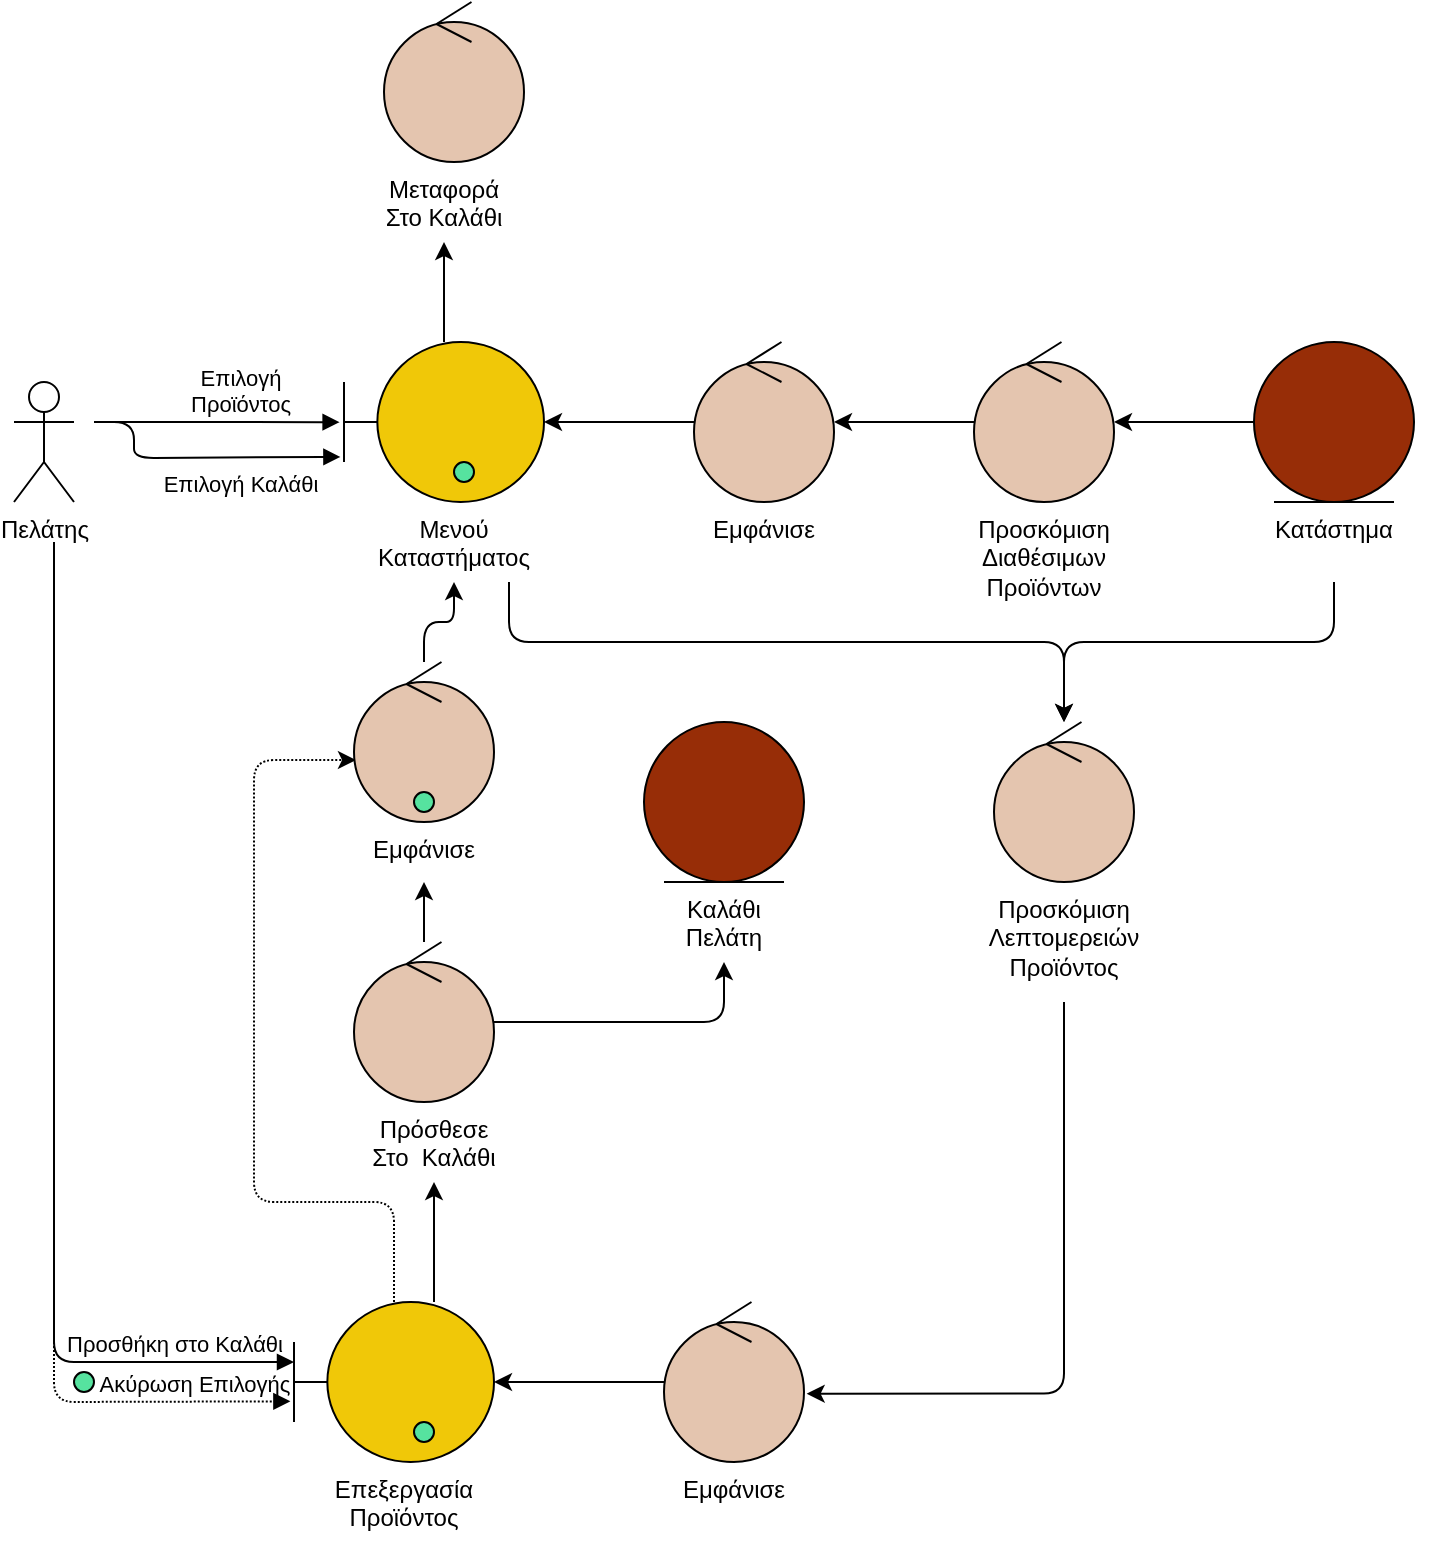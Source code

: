 <mxfile version="18.0.4"><diagram id="_NEF_zK0TXl3RWh3A6Ux" name="Page-1"><mxGraphModel dx="1736" dy="796" grid="1" gridSize="10" guides="1" tooltips="1" connect="1" arrows="1" fold="1" page="1" pageScale="1" pageWidth="850" pageHeight="1100" math="0" shadow="0"><root><mxCell id="0"/><mxCell id="1" parent="0"/><mxCell id="nQqOByOvdxTd11euckzm-689" style="edgeStyle=orthogonalEdgeStyle;rounded=0;orthogonalLoop=1;jettySize=auto;html=1;" edge="1" parent="1" source="nQqOByOvdxTd11euckzm-690" target="nQqOByOvdxTd11euckzm-692"><mxGeometry relative="1" as="geometry"/></mxCell><mxCell id="nQqOByOvdxTd11euckzm-690" value="" style="ellipse;shape=umlControl;whiteSpace=wrap;html=1;fillColor=#E4C5AF;" vertex="1" parent="1"><mxGeometry x="760" y="400" width="70" height="80" as="geometry"/></mxCell><mxCell id="nQqOByOvdxTd11euckzm-691" style="edgeStyle=orthogonalEdgeStyle;rounded=1;orthogonalLoop=1;jettySize=auto;html=1;exitX=0.75;exitY=1;exitDx=0;exitDy=0;" edge="1" parent="1" source="nQqOByOvdxTd11euckzm-716" target="nQqOByOvdxTd11euckzm-704"><mxGeometry relative="1" as="geometry"><Array as="points"><mxPoint x="668" y="550.0"/><mxPoint x="945" y="550.0"/></Array></mxGeometry></mxCell><mxCell id="nQqOByOvdxTd11euckzm-692" value="" style="shape=umlBoundary;whiteSpace=wrap;html=1;fillColor=#F0C808;" vertex="1" parent="1"><mxGeometry x="585" y="400" width="100" height="80" as="geometry"/></mxCell><mxCell id="nQqOByOvdxTd11euckzm-693" value="Επιλογή &lt;br&gt;Προϊόντος" style="html=1;verticalAlign=bottom;endArrow=block;rounded=0;entryX=-0.022;entryY=0.501;entryDx=0;entryDy=0;entryPerimeter=0;labelBackgroundColor=none;" edge="1" parent="1" target="nQqOByOvdxTd11euckzm-692"><mxGeometry x="0.189" width="80" relative="1" as="geometry"><mxPoint x="460" y="440" as="sourcePoint"/><mxPoint x="760" y="340" as="targetPoint"/><Array as="points"><mxPoint x="460" y="440"/></Array><mxPoint as="offset"/></mxGeometry></mxCell><mxCell id="nQqOByOvdxTd11euckzm-694" style="edgeStyle=orthogonalEdgeStyle;rounded=0;orthogonalLoop=1;jettySize=auto;html=1;" edge="1" parent="1" source="nQqOByOvdxTd11euckzm-695" target="nQqOByOvdxTd11euckzm-690"><mxGeometry relative="1" as="geometry"/></mxCell><mxCell id="nQqOByOvdxTd11euckzm-695" value="" style="ellipse;shape=umlControl;whiteSpace=wrap;html=1;fillColor=#E4C5AF;" vertex="1" parent="1"><mxGeometry x="900" y="400" width="70" height="80" as="geometry"/></mxCell><mxCell id="nQqOByOvdxTd11euckzm-696" style="edgeStyle=orthogonalEdgeStyle;rounded=0;orthogonalLoop=1;jettySize=auto;html=1;" edge="1" parent="1" source="nQqOByOvdxTd11euckzm-692" target="nQqOByOvdxTd11euckzm-721"><mxGeometry relative="1" as="geometry"><mxPoint x="635" y="200" as="sourcePoint"/><mxPoint x="635" y="360" as="targetPoint"/><Array as="points"><mxPoint x="635" y="390"/><mxPoint x="635" y="390"/></Array></mxGeometry></mxCell><mxCell id="nQqOByOvdxTd11euckzm-697" style="edgeStyle=orthogonalEdgeStyle;rounded=1;orthogonalLoop=1;jettySize=auto;html=1;entryX=0.5;entryY=1;entryDx=0;entryDy=0;" edge="1" parent="1" source="nQqOByOvdxTd11euckzm-699" target="nQqOByOvdxTd11euckzm-728"><mxGeometry relative="1" as="geometry"><Array as="points"><mxPoint x="630" y="870.0"/><mxPoint x="630" y="870.0"/></Array></mxGeometry></mxCell><mxCell id="nQqOByOvdxTd11euckzm-698" style="edgeStyle=orthogonalEdgeStyle;rounded=1;orthogonalLoop=1;jettySize=auto;html=1;entryX=0.014;entryY=0.613;entryDx=0;entryDy=0;entryPerimeter=0;dashed=1;dashPattern=1 1;" edge="1" parent="1" source="nQqOByOvdxTd11euckzm-699" target="nQqOByOvdxTd11euckzm-709"><mxGeometry relative="1" as="geometry"><Array as="points"><mxPoint x="610" y="830.0"/><mxPoint x="540" y="830.0"/><mxPoint x="540" y="609.0"/></Array></mxGeometry></mxCell><mxCell id="nQqOByOvdxTd11euckzm-699" value="" style="shape=umlBoundary;whiteSpace=wrap;html=1;fillColor=#F0C808;" vertex="1" parent="1"><mxGeometry x="560" y="880" width="100" height="80" as="geometry"/></mxCell><mxCell id="nQqOByOvdxTd11euckzm-700" style="edgeStyle=orthogonalEdgeStyle;rounded=0;orthogonalLoop=1;jettySize=auto;html=1;" edge="1" parent="1" source="nQqOByOvdxTd11euckzm-702" target="nQqOByOvdxTd11euckzm-695"><mxGeometry relative="1" as="geometry"/></mxCell><mxCell id="nQqOByOvdxTd11euckzm-701" style="edgeStyle=orthogonalEdgeStyle;rounded=1;orthogonalLoop=1;jettySize=auto;html=1;exitX=0.5;exitY=1;exitDx=0;exitDy=0;" edge="1" parent="1" source="nQqOByOvdxTd11euckzm-715" target="nQqOByOvdxTd11euckzm-704"><mxGeometry relative="1" as="geometry"><mxPoint x="1080" y="570.0" as="targetPoint"/><Array as="points"><mxPoint x="1080" y="550.0"/><mxPoint x="945" y="550.0"/></Array></mxGeometry></mxCell><mxCell id="nQqOByOvdxTd11euckzm-702" value="" style="ellipse;shape=umlEntity;whiteSpace=wrap;html=1;fillColor=#972D07;" vertex="1" parent="1"><mxGeometry x="1040" y="400" width="80" height="80" as="geometry"/></mxCell><mxCell id="nQqOByOvdxTd11euckzm-703" style="edgeStyle=orthogonalEdgeStyle;rounded=1;orthogonalLoop=1;jettySize=auto;html=1;entryX=1.019;entryY=0.573;entryDx=0;entryDy=0;entryPerimeter=0;" edge="1" parent="1" source="nQqOByOvdxTd11euckzm-717" target="nQqOByOvdxTd11euckzm-706"><mxGeometry relative="1" as="geometry"><mxPoint x="935" y="830.0" as="targetPoint"/><Array as="points"><mxPoint x="945" y="926.0"/></Array><mxPoint x="935" y="800.0" as="sourcePoint"/></mxGeometry></mxCell><mxCell id="nQqOByOvdxTd11euckzm-704" value="" style="ellipse;shape=umlControl;whiteSpace=wrap;html=1;fillColor=#E4C5AF;" vertex="1" parent="1"><mxGeometry x="910" y="590.0" width="70" height="80" as="geometry"/></mxCell><mxCell id="nQqOByOvdxTd11euckzm-705" style="edgeStyle=orthogonalEdgeStyle;rounded=0;orthogonalLoop=1;jettySize=auto;html=1;" edge="1" parent="1" source="nQqOByOvdxTd11euckzm-706" target="nQqOByOvdxTd11euckzm-699"><mxGeometry relative="1" as="geometry"/></mxCell><mxCell id="nQqOByOvdxTd11euckzm-706" value="" style="ellipse;shape=umlControl;whiteSpace=wrap;html=1;fillColor=#E4C5AF;" vertex="1" parent="1"><mxGeometry x="745" y="880.0" width="70" height="80" as="geometry"/></mxCell><mxCell id="nQqOByOvdxTd11euckzm-707" value="Προσθήκη στο Καλάθι" style="html=1;verticalAlign=bottom;endArrow=block;rounded=1;entryX=0;entryY=0.375;entryDx=0;entryDy=0;entryPerimeter=0;align=center;labelBackgroundColor=none;" edge="1" parent="1" target="nQqOByOvdxTd11euckzm-699"><mxGeometry x="0.774" width="80" relative="1" as="geometry"><mxPoint x="440" y="500.0" as="sourcePoint"/><mxPoint x="470" y="560.0" as="targetPoint"/><Array as="points"><mxPoint x="440" y="910.0"/></Array><mxPoint as="offset"/></mxGeometry></mxCell><mxCell id="nQqOByOvdxTd11euckzm-708" style="edgeStyle=orthogonalEdgeStyle;rounded=1;orthogonalLoop=1;jettySize=auto;html=1;" edge="1" parent="1" source="nQqOByOvdxTd11euckzm-709" target="nQqOByOvdxTd11euckzm-716"><mxGeometry relative="1" as="geometry"><mxPoint x="635" y="510.0" as="targetPoint"/><Array as="points"/></mxGeometry></mxCell><mxCell id="nQqOByOvdxTd11euckzm-709" value="" style="ellipse;shape=umlControl;whiteSpace=wrap;html=1;fillColor=#E4C5AF;" vertex="1" parent="1"><mxGeometry x="590" y="560.0" width="70" height="80" as="geometry"/></mxCell><mxCell id="nQqOByOvdxTd11euckzm-710" value="Επιλογή Καλάθι" style="html=1;verticalAlign=bottom;endArrow=block;rounded=1;fillColor=#008a00;strokeColor=#000000;align=center;labelBackgroundColor=none;entryX=-0.018;entryY=0.718;entryDx=0;entryDy=0;entryPerimeter=0;" edge="1" parent="1" target="nQqOByOvdxTd11euckzm-692"><mxGeometry x="0.29" y="-22" width="80" relative="1" as="geometry"><mxPoint x="460" y="440" as="sourcePoint"/><mxPoint x="580" y="520.0" as="targetPoint"/><Array as="points"><mxPoint x="480" y="440"/><mxPoint x="480" y="458"/></Array><mxPoint as="offset"/></mxGeometry></mxCell><mxCell id="nQqOByOvdxTd11euckzm-711" value="" style="ellipse;shape=umlControl;whiteSpace=wrap;html=1;fillColor=#E4C5AF;fontColor=#ffffff;strokeColor=#000000;" vertex="1" parent="1"><mxGeometry x="605" y="230" width="70" height="80" as="geometry"/></mxCell><mxCell id="nQqOByOvdxTd11euckzm-712" value="Πελάτης" style="shape=umlActor;verticalLabelPosition=bottom;verticalAlign=top;html=1;outlineConnect=0;" vertex="1" parent="1"><mxGeometry x="420" y="420" width="30" height="60" as="geometry"/></mxCell><mxCell id="nQqOByOvdxTd11euckzm-713" value="&lt;meta charset=&quot;utf-8&quot;&gt;&lt;span style=&quot;color: rgb(0, 0, 0); font-family: helvetica; font-size: 12px; font-style: normal; font-weight: 400; letter-spacing: normal; text-indent: 0px; text-transform: none; word-spacing: 0px; display: inline; float: none;&quot;&gt;Προσκόμιση&lt;/span&gt;&lt;br style=&quot;color: rgb(0, 0, 0); font-family: helvetica; font-size: 12px; font-style: normal; font-weight: 400; letter-spacing: normal; text-indent: 0px; text-transform: none; word-spacing: 0px;&quot;&gt;&lt;span style=&quot;color: rgb(0, 0, 0); font-family: helvetica; font-size: 12px; font-style: normal; font-weight: 400; letter-spacing: normal; text-indent: 0px; text-transform: none; word-spacing: 0px; display: inline; float: none;&quot;&gt;Διαθέσιμων&lt;/span&gt;&lt;br style=&quot;color: rgb(0, 0, 0); font-family: helvetica; font-size: 12px; font-style: normal; font-weight: 400; letter-spacing: normal; text-indent: 0px; text-transform: none; word-spacing: 0px;&quot;&gt;&lt;span style=&quot;color: rgb(0, 0, 0); font-family: helvetica; font-size: 12px; font-style: normal; font-weight: 400; letter-spacing: normal; text-indent: 0px; text-transform: none; word-spacing: 0px; display: inline; float: none;&quot;&gt;Προϊόντων&lt;/span&gt;" style="text;whiteSpace=wrap;html=1;align=center;labelBackgroundColor=none;" vertex="1" parent="1"><mxGeometry x="885" y="480.0" width="100" height="60" as="geometry"/></mxCell><mxCell id="nQqOByOvdxTd11euckzm-714" value="&lt;meta charset=&quot;utf-8&quot;&gt;&lt;span style=&quot;color: rgb(0, 0, 0); font-family: helvetica; font-size: 12px; font-style: normal; font-weight: 400; letter-spacing: normal; text-indent: 0px; text-transform: none; word-spacing: 0px; display: inline; float: none;&quot;&gt;Εμφάνισε&lt;/span&gt;" style="text;whiteSpace=wrap;html=1;align=center;labelBackgroundColor=none;" vertex="1" parent="1"><mxGeometry x="755" y="480.0" width="80" height="30" as="geometry"/></mxCell><mxCell id="nQqOByOvdxTd11euckzm-715" value="&lt;font face=&quot;helvetica&quot;&gt;Κατάστημα&lt;/font&gt;" style="text;whiteSpace=wrap;html=1;align=center;labelBackgroundColor=none;" vertex="1" parent="1"><mxGeometry x="1025" y="480.0" width="110" height="40" as="geometry"/></mxCell><mxCell id="nQqOByOvdxTd11euckzm-716" value="&lt;meta charset=&quot;utf-8&quot;&gt;&lt;span style=&quot;color: rgb(0, 0, 0); font-family: helvetica; font-size: 12px; font-style: normal; font-weight: 400; letter-spacing: normal; text-indent: 0px; text-transform: none; word-spacing: 0px; display: inline; float: none;&quot;&gt;Μενού&lt;/span&gt;&lt;br style=&quot;color: rgb(0, 0, 0); font-family: helvetica; font-size: 12px; font-style: normal; font-weight: 400; letter-spacing: normal; text-indent: 0px; text-transform: none; word-spacing: 0px;&quot;&gt;&lt;span style=&quot;color: rgb(0, 0, 0); font-family: helvetica; font-size: 12px; font-style: normal; font-weight: 400; letter-spacing: normal; text-indent: 0px; text-transform: none; word-spacing: 0px; display: inline; float: none;&quot;&gt;Καταστήματος&lt;/span&gt;" style="text;whiteSpace=wrap;html=1;align=center;labelBackgroundColor=none;" vertex="1" parent="1"><mxGeometry x="585" y="480.0" width="110" height="40" as="geometry"/></mxCell><mxCell id="nQqOByOvdxTd11euckzm-717" value="&lt;meta charset=&quot;utf-8&quot;&gt;&lt;span style=&quot;color: rgb(0, 0, 0); font-family: helvetica; font-size: 12px; font-style: normal; font-weight: 400; letter-spacing: normal; text-indent: 0px; text-transform: none; word-spacing: 0px; display: inline; float: none;&quot;&gt;Προσκόμιση&lt;/span&gt;&lt;br style=&quot;color: rgb(0, 0, 0); font-family: helvetica; font-size: 12px; font-style: normal; font-weight: 400; letter-spacing: normal; text-indent: 0px; text-transform: none; word-spacing: 0px;&quot;&gt;&lt;span style=&quot;color: rgb(0, 0, 0); font-family: helvetica; font-size: 12px; font-style: normal; font-weight: 400; letter-spacing: normal; text-indent: 0px; text-transform: none; word-spacing: 0px; display: inline; float: none;&quot;&gt;Λεπτομερειών&lt;/span&gt;&lt;br style=&quot;color: rgb(0, 0, 0); font-family: helvetica; font-size: 12px; font-style: normal; font-weight: 400; letter-spacing: normal; text-indent: 0px; text-transform: none; word-spacing: 0px;&quot;&gt;&lt;span style=&quot;color: rgb(0, 0, 0); font-family: helvetica; font-size: 12px; font-style: normal; font-weight: 400; letter-spacing: normal; text-indent: 0px; text-transform: none; word-spacing: 0px; display: inline; float: none;&quot;&gt;Προϊόντος&lt;/span&gt;" style="text;whiteSpace=wrap;html=1;align=center;labelBackgroundColor=none;" vertex="1" parent="1"><mxGeometry x="890" y="670.0" width="110" height="60" as="geometry"/></mxCell><mxCell id="nQqOByOvdxTd11euckzm-718" value="&lt;meta charset=&quot;utf-8&quot;&gt;&lt;span style=&quot;color: rgb(0, 0, 0); font-family: helvetica; font-size: 12px; font-style: normal; font-weight: 400; letter-spacing: normal; text-indent: 0px; text-transform: none; word-spacing: 0px; display: inline; float: none;&quot;&gt;Εμφάνισε&lt;/span&gt;" style="text;whiteSpace=wrap;html=1;align=center;labelBackgroundColor=none;" vertex="1" parent="1"><mxGeometry x="740" y="960.0" width="80" height="30" as="geometry"/></mxCell><mxCell id="nQqOByOvdxTd11euckzm-719" value="&lt;meta charset=&quot;utf-8&quot;&gt;&lt;span style=&quot;color: rgb(0, 0, 0); font-family: helvetica; font-size: 12px; font-style: normal; font-weight: 400; letter-spacing: normal; text-indent: 0px; text-transform: none; word-spacing: 0px; display: inline; float: none;&quot;&gt;Επεξεργασία&lt;/span&gt;&lt;br style=&quot;color: rgb(0, 0, 0); font-family: helvetica; font-size: 12px; font-style: normal; font-weight: 400; letter-spacing: normal; text-indent: 0px; text-transform: none; word-spacing: 0px;&quot;&gt;&lt;span style=&quot;color: rgb(0, 0, 0); font-family: helvetica; font-size: 12px; font-style: normal; font-weight: 400; letter-spacing: normal; text-indent: 0px; text-transform: none; word-spacing: 0px; display: inline; float: none;&quot;&gt;Προϊόντος&lt;/span&gt;" style="text;whiteSpace=wrap;html=1;align=center;labelBackgroundColor=none;" vertex="1" parent="1"><mxGeometry x="565" y="960.0" width="100" height="40" as="geometry"/></mxCell><mxCell id="nQqOByOvdxTd11euckzm-720" value="&lt;meta charset=&quot;utf-8&quot;&gt;&lt;span style=&quot;color: rgb(0, 0, 0); font-family: helvetica; font-size: 12px; font-style: normal; font-weight: 400; letter-spacing: normal; text-indent: 0px; text-transform: none; word-spacing: 0px; display: inline; float: none;&quot;&gt;Εμφάνισε&lt;/span&gt;" style="text;whiteSpace=wrap;html=1;align=center;labelBackgroundColor=none;" vertex="1" parent="1"><mxGeometry x="585" y="640.0" width="80" height="30" as="geometry"/></mxCell><mxCell id="nQqOByOvdxTd11euckzm-721" value="&lt;span style=&quot;font-family: &amp;#34;helvetica&amp;#34; ; font-size: 12px ; font-style: normal ; font-weight: 400 ; letter-spacing: normal ; text-indent: 0px ; text-transform: none ; word-spacing: 0px ; display: inline ; float: none&quot;&gt;Μεταφορά&lt;/span&gt;&lt;br style=&quot;font-family: &amp;#34;helvetica&amp;#34; ; font-size: 12px ; font-style: normal ; font-weight: 400 ; letter-spacing: normal ; text-indent: 0px ; text-transform: none ; word-spacing: 0px&quot;&gt;&lt;span style=&quot;font-family: &amp;#34;helvetica&amp;#34; ; font-size: 12px ; font-style: normal ; font-weight: 400 ; letter-spacing: normal ; text-indent: 0px ; text-transform: none ; word-spacing: 0px ; display: inline ; float: none&quot;&gt;Στο&amp;nbsp;&lt;/span&gt;&lt;span style=&quot;font-family: &amp;#34;helvetica&amp;#34; ; font-size: 12px ; font-style: normal ; font-weight: 400 ; letter-spacing: normal ; text-indent: 0px ; text-transform: none ; word-spacing: 0px ; display: inline ; float: none&quot;&gt;Καλάθι&lt;/span&gt;" style="text;whiteSpace=wrap;html=1;fontColor=#000000;labelBackgroundColor=none;align=center;" vertex="1" parent="1"><mxGeometry x="590" y="310" width="90" height="40" as="geometry"/></mxCell><mxCell id="nQqOByOvdxTd11euckzm-722" value="Ακύρωση Επιλογής" style="html=1;verticalAlign=bottom;endArrow=block;rounded=1;entryX=-0.018;entryY=0.621;entryDx=0;entryDy=0;entryPerimeter=0;align=center;labelBackgroundColor=none;dashed=1;dashPattern=1 1;" edge="1" parent="1" target="nQqOByOvdxTd11euckzm-699"><mxGeometry x="0.821" width="80" relative="1" as="geometry"><mxPoint x="440" y="510.0" as="sourcePoint"/><mxPoint x="580" y="770.0" as="targetPoint"/><Array as="points"><mxPoint x="440" y="930.0"/></Array><mxPoint as="offset"/></mxGeometry></mxCell><mxCell id="nQqOByOvdxTd11euckzm-723" value="" style="ellipse;shape=umlEntity;whiteSpace=wrap;html=1;fillColor=#972D07;" vertex="1" parent="1"><mxGeometry x="735" y="590.0" width="80" height="80" as="geometry"/></mxCell><mxCell id="nQqOByOvdxTd11euckzm-724" value="&lt;font face=&quot;helvetica&quot;&gt;Καλάθι&lt;br&gt;Πελάτη&lt;br&gt;&lt;/font&gt;" style="text;whiteSpace=wrap;html=1;align=center;labelBackgroundColor=none;" vertex="1" parent="1"><mxGeometry x="720" y="670.0" width="110" height="40" as="geometry"/></mxCell><mxCell id="nQqOByOvdxTd11euckzm-725" style="edgeStyle=orthogonalEdgeStyle;rounded=1;orthogonalLoop=1;jettySize=auto;html=1;entryX=0.5;entryY=1;entryDx=0;entryDy=0;" edge="1" parent="1" source="nQqOByOvdxTd11euckzm-727" target="nQqOByOvdxTd11euckzm-724"><mxGeometry relative="1" as="geometry"/></mxCell><mxCell id="nQqOByOvdxTd11euckzm-726" style="edgeStyle=orthogonalEdgeStyle;rounded=1;orthogonalLoop=1;jettySize=auto;html=1;" edge="1" parent="1" source="nQqOByOvdxTd11euckzm-727" target="nQqOByOvdxTd11euckzm-720"><mxGeometry relative="1" as="geometry"/></mxCell><mxCell id="nQqOByOvdxTd11euckzm-727" value="" style="ellipse;shape=umlControl;whiteSpace=wrap;html=1;fillColor=#E4C5AF;" vertex="1" parent="1"><mxGeometry x="590" y="700.0" width="70" height="80" as="geometry"/></mxCell><mxCell id="nQqOByOvdxTd11euckzm-728" value="&lt;span style=&quot;color: rgb(0, 0, 0); font-family: helvetica; font-size: 12px; font-style: normal; font-weight: 400; letter-spacing: normal; text-indent: 0px; text-transform: none; word-spacing: 0px; display: inline; float: none;&quot;&gt;Πρόσθεσε&lt;br&gt;Στο&amp;nbsp; Καλάθι&lt;br&gt;&lt;/span&gt;" style="text;whiteSpace=wrap;html=1;align=center;labelBackgroundColor=none;" vertex="1" parent="1"><mxGeometry x="590" y="780.0" width="80" height="40" as="geometry"/></mxCell><mxCell id="nQqOByOvdxTd11euckzm-729" value="" style="shape=ellipse;fillColor=#56E39F;strokeColor=default;html=1;sketch=0;" vertex="1" parent="1"><mxGeometry x="620" y="940" width="10" height="10" as="geometry"/></mxCell><mxCell id="nQqOByOvdxTd11euckzm-730" value="" style="shape=ellipse;fillColor=#56E39F;strokeColor=default;html=1;sketch=0;" vertex="1" parent="1"><mxGeometry x="620" y="625" width="10" height="10" as="geometry"/></mxCell><mxCell id="nQqOByOvdxTd11euckzm-731" value="" style="shape=ellipse;fillColor=#56E39F;strokeColor=default;html=1;sketch=0;" vertex="1" parent="1"><mxGeometry x="640" y="460" width="10" height="10" as="geometry"/></mxCell><mxCell id="nQqOByOvdxTd11euckzm-733" value="" style="shape=ellipse;fillColor=#56E39F;strokeColor=default;html=1;sketch=0;" vertex="1" parent="1"><mxGeometry x="450" y="915" width="10" height="10" as="geometry"/></mxCell></root></mxGraphModel></diagram></mxfile>